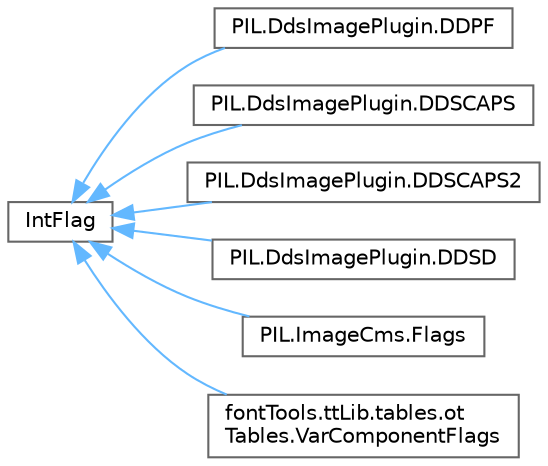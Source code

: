 digraph "Graphical Class Hierarchy"
{
 // LATEX_PDF_SIZE
  bgcolor="transparent";
  edge [fontname=Helvetica,fontsize=10,labelfontname=Helvetica,labelfontsize=10];
  node [fontname=Helvetica,fontsize=10,shape=box,height=0.2,width=0.4];
  rankdir="LR";
  Node0 [id="Node000000",label="IntFlag",height=0.2,width=0.4,color="grey40", fillcolor="white", style="filled",URL="$dc/d7a/classIntFlag.html",tooltip=" "];
  Node0 -> Node1 [id="edge3514_Node000000_Node000001",dir="back",color="steelblue1",style="solid",tooltip=" "];
  Node1 [id="Node000001",label="PIL.DdsImagePlugin.DDPF",height=0.2,width=0.4,color="grey40", fillcolor="white", style="filled",URL="$db/d06/classPIL_1_1DdsImagePlugin_1_1DDPF.html",tooltip=" "];
  Node0 -> Node2 [id="edge3515_Node000000_Node000002",dir="back",color="steelblue1",style="solid",tooltip=" "];
  Node2 [id="Node000002",label="PIL.DdsImagePlugin.DDSCAPS",height=0.2,width=0.4,color="grey40", fillcolor="white", style="filled",URL="$d6/d0c/classPIL_1_1DdsImagePlugin_1_1DDSCAPS.html",tooltip=" "];
  Node0 -> Node3 [id="edge3516_Node000000_Node000003",dir="back",color="steelblue1",style="solid",tooltip=" "];
  Node3 [id="Node000003",label="PIL.DdsImagePlugin.DDSCAPS2",height=0.2,width=0.4,color="grey40", fillcolor="white", style="filled",URL="$d0/dee/classPIL_1_1DdsImagePlugin_1_1DDSCAPS2.html",tooltip=" "];
  Node0 -> Node4 [id="edge3517_Node000000_Node000004",dir="back",color="steelblue1",style="solid",tooltip=" "];
  Node4 [id="Node000004",label="PIL.DdsImagePlugin.DDSD",height=0.2,width=0.4,color="grey40", fillcolor="white", style="filled",URL="$d6/dd1/classPIL_1_1DdsImagePlugin_1_1DDSD.html",tooltip=" "];
  Node0 -> Node5 [id="edge3518_Node000000_Node000005",dir="back",color="steelblue1",style="solid",tooltip=" "];
  Node5 [id="Node000005",label="PIL.ImageCms.Flags",height=0.2,width=0.4,color="grey40", fillcolor="white", style="filled",URL="$dd/d37/classPIL_1_1ImageCms_1_1Flags.html",tooltip=" "];
  Node0 -> Node6 [id="edge3519_Node000000_Node000006",dir="back",color="steelblue1",style="solid",tooltip=" "];
  Node6 [id="Node000006",label="fontTools.ttLib.tables.ot\lTables.VarComponentFlags",height=0.2,width=0.4,color="grey40", fillcolor="white", style="filled",URL="$d1/d4f/classfontTools_1_1ttLib_1_1tables_1_1otTables_1_1VarComponentFlags.html",tooltip=" "];
}
